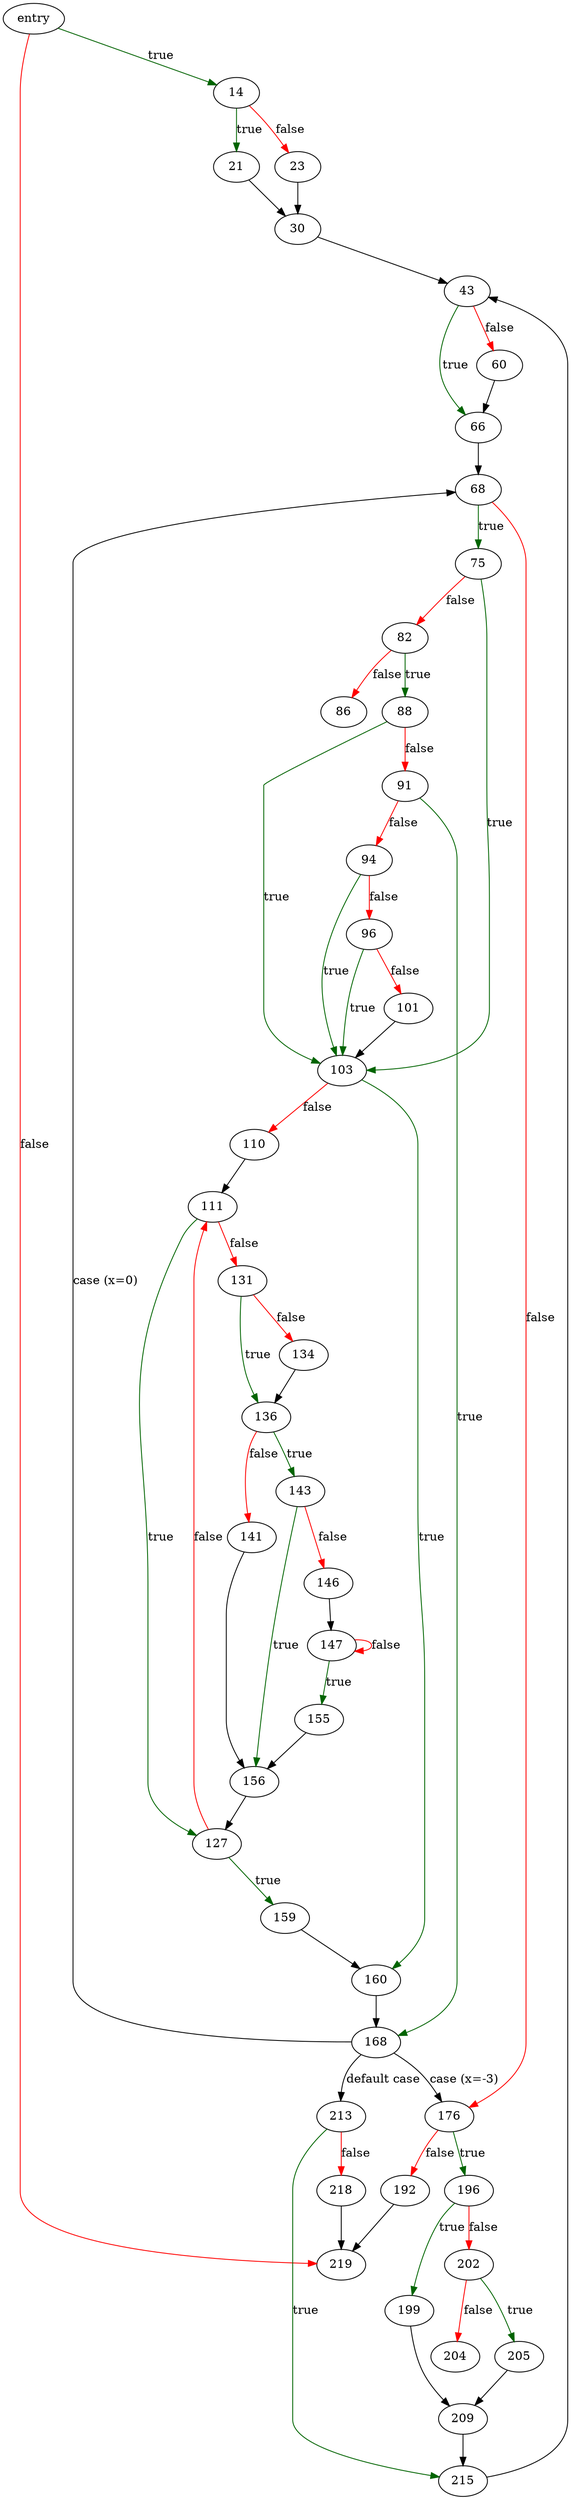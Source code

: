 digraph "fillbuf" {
	// Node definitions.
	3 [label=entry];
	14;
	21;
	23;
	30;
	43;
	60;
	66;
	68;
	75;
	82;
	86;
	88;
	91;
	94;
	96;
	101;
	103;
	110;
	111;
	127;
	131;
	134;
	136;
	141;
	143;
	146;
	147;
	155;
	156;
	159;
	160;
	168;
	176;
	192;
	196;
	199;
	202;
	204;
	205;
	209;
	213;
	215;
	218;
	219;

	// Edge definitions.
	3 -> 14 [
		color=darkgreen
		label=true
	];
	3 -> 219 [
		color=red
		label=false
	];
	14 -> 21 [
		color=darkgreen
		label=true
	];
	14 -> 23 [
		color=red
		label=false
	];
	21 -> 30;
	23 -> 30;
	30 -> 43;
	43 -> 60 [
		color=red
		label=false
	];
	43 -> 66 [
		color=darkgreen
		label=true
	];
	60 -> 66;
	66 -> 68;
	68 -> 75 [
		color=darkgreen
		label=true
	];
	68 -> 176 [
		color=red
		label=false
	];
	75 -> 82 [
		color=red
		label=false
	];
	75 -> 103 [
		color=darkgreen
		label=true
	];
	82 -> 86 [
		color=red
		label=false
	];
	82 -> 88 [
		color=darkgreen
		label=true
	];
	88 -> 91 [
		color=red
		label=false
	];
	88 -> 103 [
		color=darkgreen
		label=true
	];
	91 -> 94 [
		color=red
		label=false
	];
	91 -> 168 [
		color=darkgreen
		label=true
	];
	94 -> 96 [
		color=red
		label=false
	];
	94 -> 103 [
		color=darkgreen
		label=true
	];
	96 -> 101 [
		color=red
		label=false
	];
	96 -> 103 [
		color=darkgreen
		label=true
	];
	101 -> 103;
	103 -> 110 [
		color=red
		label=false
	];
	103 -> 160 [
		color=darkgreen
		label=true
	];
	110 -> 111;
	111 -> 127 [
		color=darkgreen
		label=true
	];
	111 -> 131 [
		color=red
		label=false
	];
	127 -> 111 [
		color=red
		label=false
	];
	127 -> 159 [
		color=darkgreen
		label=true
	];
	131 -> 134 [
		color=red
		label=false
	];
	131 -> 136 [
		color=darkgreen
		label=true
	];
	134 -> 136;
	136 -> 141 [
		color=red
		label=false
	];
	136 -> 143 [
		color=darkgreen
		label=true
	];
	141 -> 156;
	143 -> 146 [
		color=red
		label=false
	];
	143 -> 156 [
		color=darkgreen
		label=true
	];
	146 -> 147;
	147 -> 147 [
		color=red
		label=false
	];
	147 -> 155 [
		color=darkgreen
		label=true
	];
	155 -> 156;
	156 -> 127;
	159 -> 160;
	160 -> 168;
	168 -> 68 [label="case (x=0)"];
	168 -> 176 [label="case (x=-3)"];
	168 -> 213 [label="default case"];
	176 -> 192 [
		color=red
		label=false
	];
	176 -> 196 [
		color=darkgreen
		label=true
	];
	192 -> 219;
	196 -> 199 [
		color=darkgreen
		label=true
	];
	196 -> 202 [
		color=red
		label=false
	];
	199 -> 209;
	202 -> 204 [
		color=red
		label=false
	];
	202 -> 205 [
		color=darkgreen
		label=true
	];
	205 -> 209;
	209 -> 215;
	213 -> 215 [
		color=darkgreen
		label=true
	];
	213 -> 218 [
		color=red
		label=false
	];
	215 -> 43;
	218 -> 219;
}